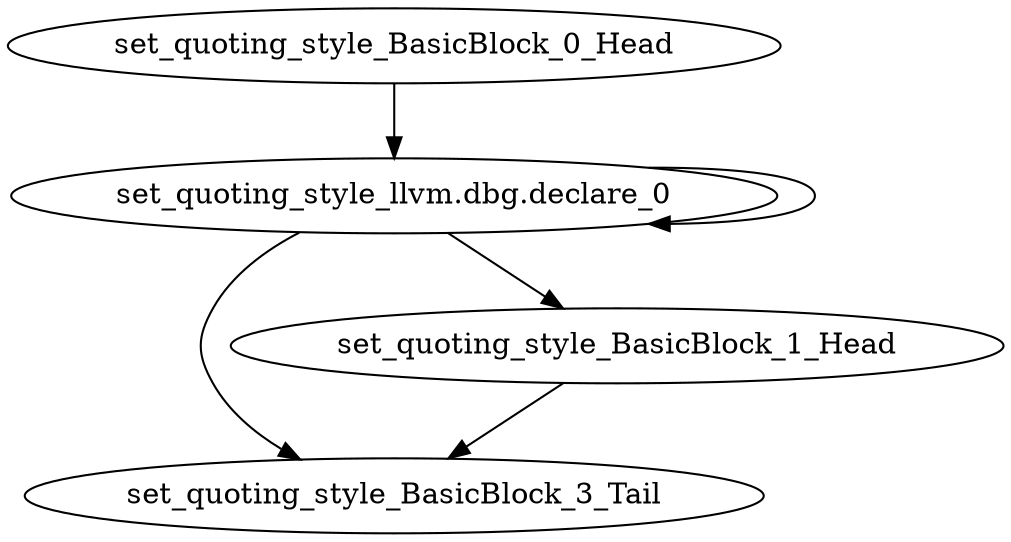 digraph G {
    "set_quoting_style_BasicBlock_0_Head" -> "set_quoting_style_llvm.dbg.declare_0"
    "set_quoting_style_llvm.dbg.declare_0" -> "set_quoting_style_BasicBlock_3_Tail"
    "set_quoting_style_llvm.dbg.declare_0" -> "set_quoting_style_llvm.dbg.declare_0"
    "set_quoting_style_llvm.dbg.declare_0" -> "set_quoting_style_BasicBlock_1_Head"
    "set_quoting_style_BasicBlock_1_Head" -> "set_quoting_style_BasicBlock_3_Tail"
}
